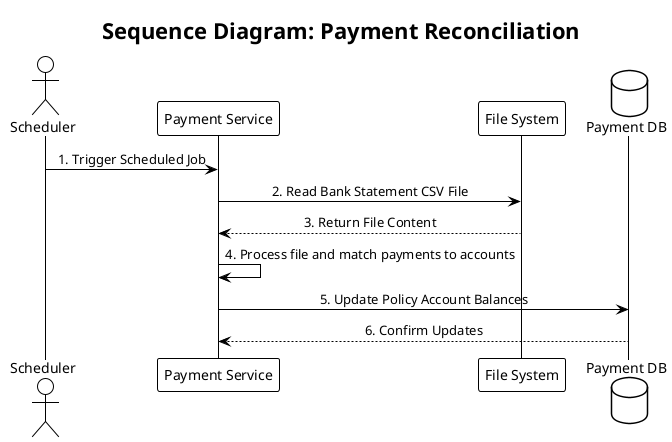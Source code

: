 @startuml
!theme plain
skinparam linetype ortho
skinparam sequenceMessageAlign center

title Sequence Diagram: Payment Reconciliation

actor Scheduler as scheduler
participant "Payment Service" as payment_service
participant "File System" as fs
database "Payment DB" as payment_db

scheduler -> payment_service: 1. Trigger Scheduled Job
payment_service -> fs: 2. Read Bank Statement CSV File
fs --> payment_service: 3. Return File Content
payment_service -> payment_service: 4. Process file and match payments to accounts
payment_service -> payment_db: 5. Update Policy Account Balances
payment_db --> payment_service: 6. Confirm Updates

@enduml